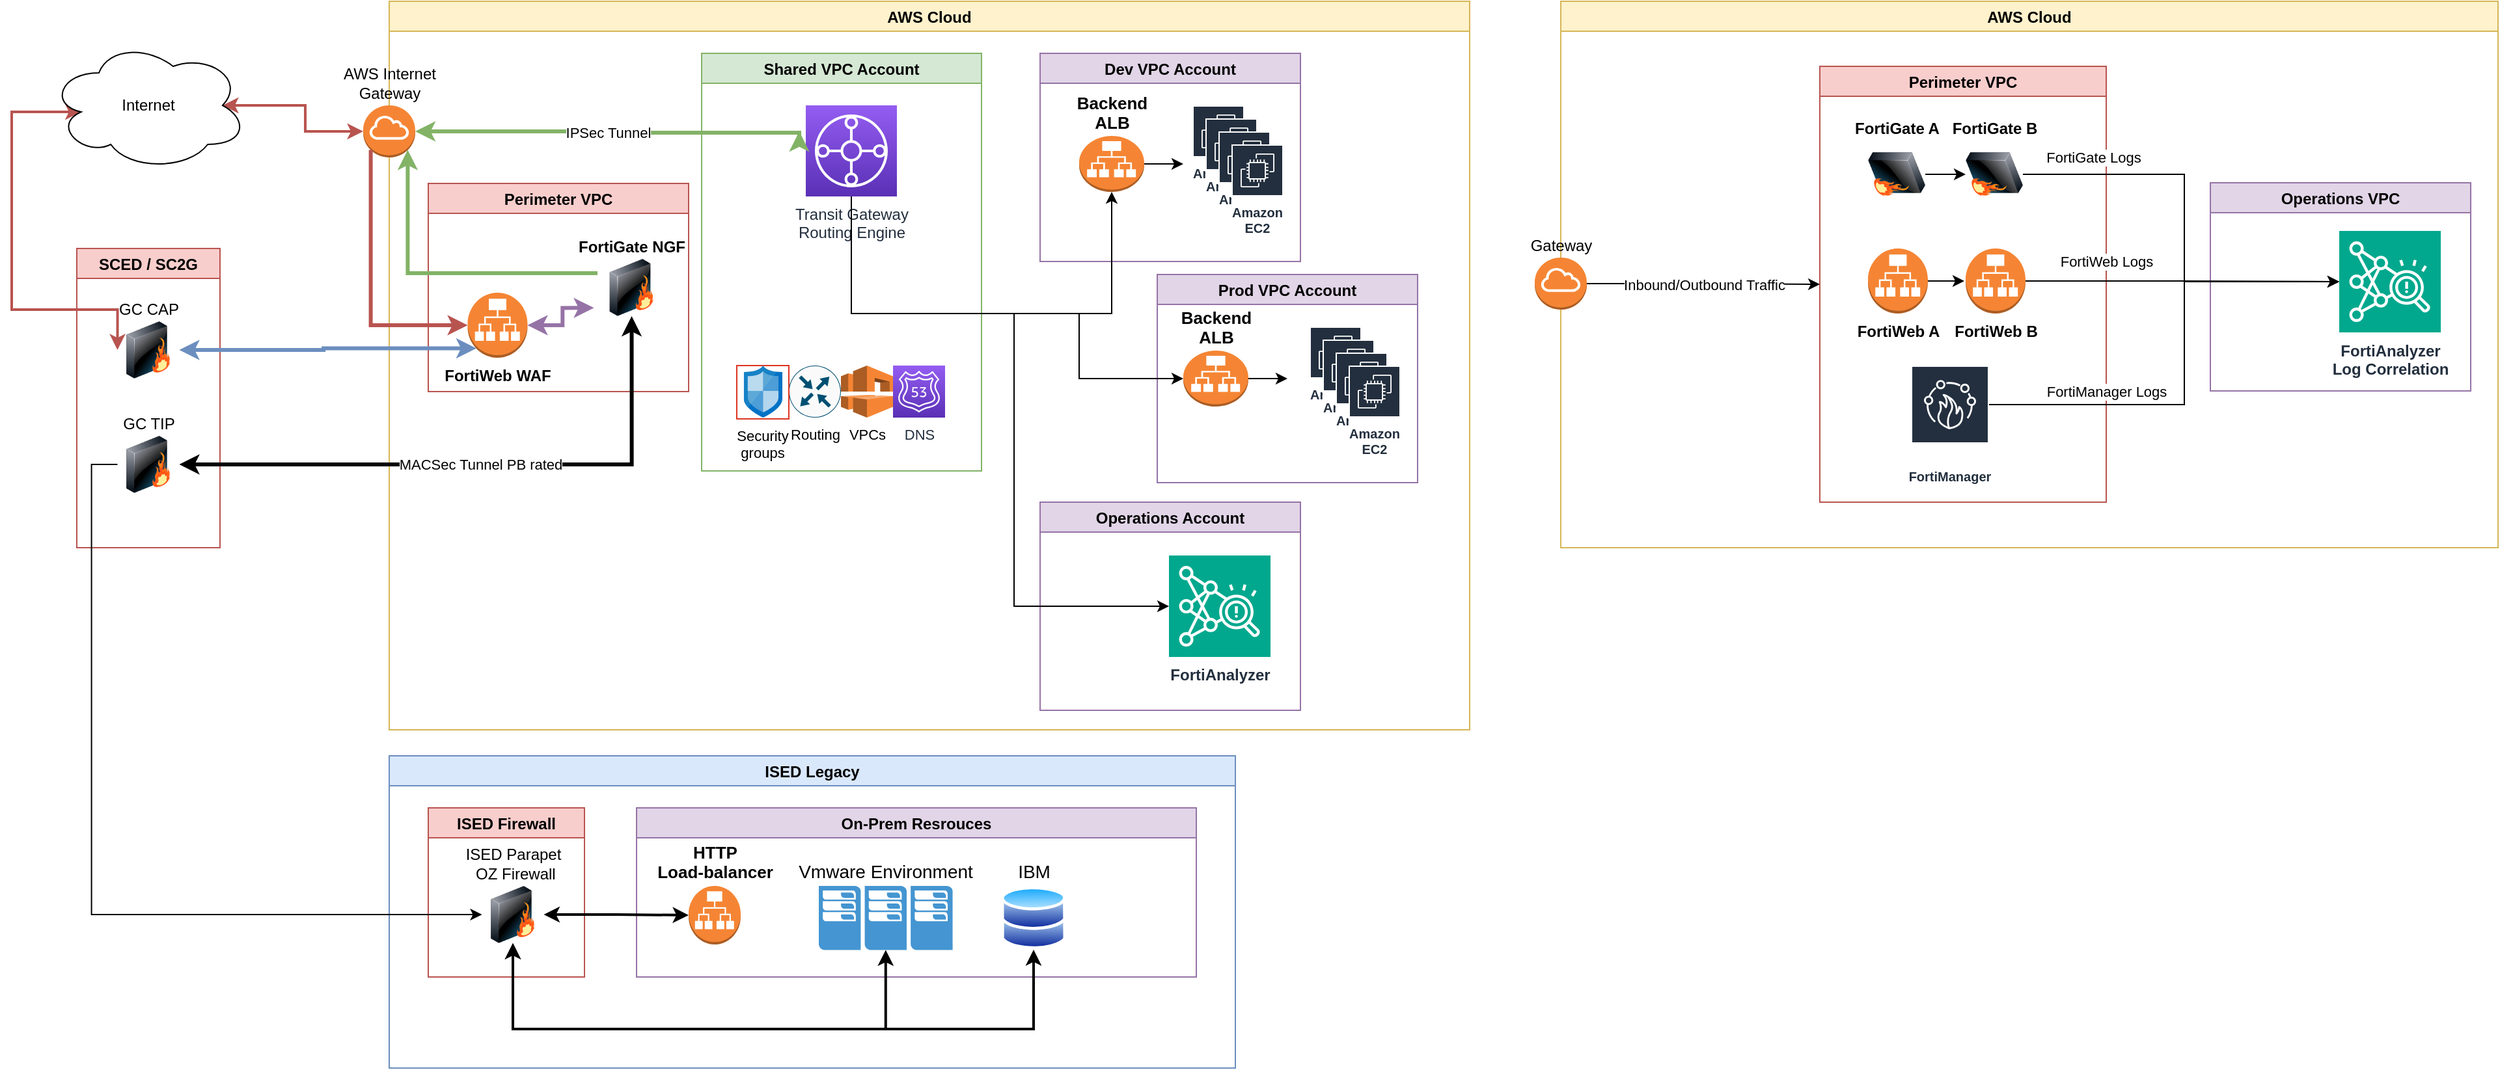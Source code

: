 <mxfile version="21.8.0" type="github">
  <diagram id="q6EtwT-zD9d8GnBGvhUz" name="Page-1">
    <mxGraphModel dx="1149" dy="523" grid="1" gridSize="10" guides="1" tooltips="1" connect="1" arrows="1" fold="1" page="1" pageScale="1" pageWidth="1100" pageHeight="850" math="0" shadow="0">
      <root>
        <mxCell id="0" />
        <mxCell id="1" parent="0" />
        <mxCell id="u41iJmBul1NQoNp-y63D-29" style="edgeStyle=orthogonalEdgeStyle;rounded=0;orthogonalLoop=1;jettySize=auto;html=1;entryX=0;entryY=0.5;entryDx=0;entryDy=0;entryPerimeter=0;startArrow=classic;startFill=1;strokeWidth=2;exitX=0.875;exitY=0.5;exitDx=0;exitDy=0;exitPerimeter=0;fillColor=#f8cecc;strokeColor=#b85450;" parent="1" source="LpFCpJJtLy2Ta8kGQRxm-1" target="u41iJmBul1NQoNp-y63D-24" edge="1">
          <mxGeometry relative="1" as="geometry" />
        </mxCell>
        <mxCell id="u41iJmBul1NQoNp-y63D-31" style="edgeStyle=orthogonalEdgeStyle;rounded=0;orthogonalLoop=1;jettySize=auto;html=1;entryX=0;entryY=0.5;entryDx=0;entryDy=0;startArrow=classic;startFill=1;strokeWidth=2;exitX=0.16;exitY=0.55;exitDx=0;exitDy=0;exitPerimeter=0;fillColor=#f8cecc;strokeColor=#b85450;" parent="1" source="LpFCpJJtLy2Ta8kGQRxm-1" target="LpFCpJJtLy2Ta8kGQRxm-5" edge="1">
          <mxGeometry relative="1" as="geometry">
            <Array as="points">
              <mxPoint x="110" y="125" />
              <mxPoint x="110" y="277" />
            </Array>
          </mxGeometry>
        </mxCell>
        <mxCell id="LpFCpJJtLy2Ta8kGQRxm-1" value="Internet" style="ellipse;shape=cloud;whiteSpace=wrap;html=1;" parent="1" vertex="1">
          <mxGeometry x="139" y="70" width="152" height="100" as="geometry" />
        </mxCell>
        <mxCell id="LpFCpJJtLy2Ta8kGQRxm-4" value="SCED / SC2G" style="swimlane;fillColor=#f8cecc;strokeColor=#b85450;" parent="1" vertex="1">
          <mxGeometry x="160" y="230" width="110" height="230" as="geometry" />
        </mxCell>
        <mxCell id="LpFCpJJtLy2Ta8kGQRxm-5" value="GC CAP" style="image;html=1;image=img/lib/clip_art/networking/Firewall_128x128.png;labelPosition=center;verticalLabelPosition=top;align=center;verticalAlign=bottom;" parent="LpFCpJJtLy2Ta8kGQRxm-4" vertex="1">
          <mxGeometry x="31.25" y="56" width="47.5" height="44" as="geometry" />
        </mxCell>
        <mxCell id="9IwPV1PEUAf9_cNait5j-16" value="GC TIP" style="image;html=1;image=img/lib/clip_art/networking/Firewall_128x128.png;labelPosition=center;verticalLabelPosition=top;align=center;verticalAlign=bottom;" parent="LpFCpJJtLy2Ta8kGQRxm-4" vertex="1">
          <mxGeometry x="31.25" y="144" width="47.5" height="44" as="geometry" />
        </mxCell>
        <mxCell id="LpFCpJJtLy2Ta8kGQRxm-7" value="AWS Cloud" style="swimlane;fillColor=#fff2cc;strokeColor=#d6b656;" parent="1" vertex="1">
          <mxGeometry x="400" y="40" width="830" height="560" as="geometry" />
        </mxCell>
        <mxCell id="LpFCpJJtLy2Ta8kGQRxm-27" value="Perimeter VPC" style="swimlane;startSize=23;fillColor=#f8cecc;strokeColor=#b85450;" parent="LpFCpJJtLy2Ta8kGQRxm-7" vertex="1">
          <mxGeometry x="30" y="140" width="200" height="160" as="geometry" />
        </mxCell>
        <mxCell id="LpFCpJJtLy2Ta8kGQRxm-9" value="&lt;b&gt;FortiGate NGF&lt;/b&gt;" style="image;html=1;image=img/lib/clip_art/networking/Firewall_128x128.png;labelPosition=center;verticalLabelPosition=top;align=center;verticalAlign=bottom;" parent="LpFCpJJtLy2Ta8kGQRxm-27" vertex="1">
          <mxGeometry x="130" y="58" width="52.5" height="44" as="geometry" />
        </mxCell>
        <mxCell id="u41iJmBul1NQoNp-y63D-54" style="edgeStyle=orthogonalEdgeStyle;rounded=0;orthogonalLoop=1;jettySize=auto;html=1;entryX=-0.052;entryY=0.856;entryDx=0;entryDy=0;entryPerimeter=0;startArrow=classic;startFill=1;endArrow=classic;endFill=1;strokeWidth=3;fillColor=#e1d5e7;strokeColor=#9673a6;" parent="LpFCpJJtLy2Ta8kGQRxm-27" source="IvLlfbLEJNB_qxHZJLbw-17" target="LpFCpJJtLy2Ta8kGQRxm-9" edge="1">
          <mxGeometry relative="1" as="geometry" />
        </mxCell>
        <mxCell id="IvLlfbLEJNB_qxHZJLbw-17" value="&lt;b&gt;&lt;font style=&quot;font-size: 12px&quot;&gt;FortiWeb WAF&lt;/font&gt;&lt;/b&gt;" style="outlineConnect=0;dashed=0;verticalLabelPosition=bottom;verticalAlign=top;align=center;html=1;shape=mxgraph.aws3.application_load_balancer;fillColor=#F58534;gradientColor=none;labelPosition=center;" parent="LpFCpJJtLy2Ta8kGQRxm-27" vertex="1">
          <mxGeometry x="30.25" y="84" width="46" height="50" as="geometry" />
        </mxCell>
        <mxCell id="LpFCpJJtLy2Ta8kGQRxm-28" value="Shared VPC Account" style="swimlane;fillColor=#d5e8d4;strokeColor=#82b366;startSize=23;" parent="LpFCpJJtLy2Ta8kGQRxm-7" vertex="1">
          <mxGeometry x="240" y="40" width="215" height="321" as="geometry" />
        </mxCell>
        <mxCell id="u41iJmBul1NQoNp-y63D-21" value="Transit Gateway&lt;br&gt;Routing Engine" style="points=[[0,0,0],[0.25,0,0],[0.5,0,0],[0.75,0,0],[1,0,0],[0,1,0],[0.25,1,0],[0.5,1,0],[0.75,1,0],[1,1,0],[0,0.25,0],[0,0.5,0],[0,0.75,0],[1,0.25,0],[1,0.5,0],[1,0.75,0]];outlineConnect=0;fontColor=#232F3E;gradientColor=#945DF2;gradientDirection=north;fillColor=#5A30B5;strokeColor=#ffffff;dashed=0;verticalLabelPosition=bottom;verticalAlign=top;align=center;html=1;fontSize=12;fontStyle=0;aspect=fixed;shape=mxgraph.aws4.resourceIcon;resIcon=mxgraph.aws4.transit_gateway;" parent="LpFCpJJtLy2Ta8kGQRxm-28" vertex="1">
          <mxGeometry x="80" y="40" width="70" height="70" as="geometry" />
        </mxCell>
        <mxCell id="u41iJmBul1NQoNp-y63D-57" value="DNS" style="points=[[0,0,0],[0.25,0,0],[0.5,0,0],[0.75,0,0],[1,0,0],[0,1,0],[0.25,1,0],[0.5,1,0],[0.75,1,0],[1,1,0],[0,0.25,0],[0,0.5,0],[0,0.75,0],[1,0.25,0],[1,0.5,0],[1,0.75,0]];outlineConnect=0;fontColor=#232F3E;gradientColor=#945DF2;gradientDirection=north;fillColor=#5A30B5;strokeColor=#ffffff;dashed=0;verticalLabelPosition=bottom;verticalAlign=top;align=center;html=1;fontSize=11;fontStyle=0;aspect=fixed;shape=mxgraph.aws4.resourceIcon;resIcon=mxgraph.aws4.route_53;" parent="LpFCpJJtLy2Ta8kGQRxm-28" vertex="1">
          <mxGeometry x="147" y="240" width="40" height="40" as="geometry" />
        </mxCell>
        <mxCell id="u41iJmBul1NQoNp-y63D-58" value="VPCs" style="outlineConnect=0;dashed=0;verticalLabelPosition=bottom;verticalAlign=top;align=center;html=1;shape=mxgraph.aws3.vpc;fillColor=#F58534;gradientColor=none;fontSize=11;" parent="LpFCpJJtLy2Ta8kGQRxm-28" vertex="1">
          <mxGeometry x="107" y="240" width="40" height="40" as="geometry" />
        </mxCell>
        <mxCell id="u41iJmBul1NQoNp-y63D-59" value="Routing" style="points=[[0.5,0,0],[1,0.5,0],[0.5,1,0],[0,0.5,0],[0.145,0.145,0],[0.856,0.145,0],[0.855,0.856,0],[0.145,0.855,0]];verticalLabelPosition=bottom;html=1;verticalAlign=top;aspect=fixed;align=center;pointerEvents=1;shape=mxgraph.cisco19.rect;prIcon=router;fillColor=#FAFAFA;strokeColor=#005073;fontSize=11;" parent="LpFCpJJtLy2Ta8kGQRxm-28" vertex="1">
          <mxGeometry x="67" y="240" width="40" height="40" as="geometry" />
        </mxCell>
        <mxCell id="u41iJmBul1NQoNp-y63D-61" value="Security&#xa;groups" style="fillColor=none;strokeColor=#DD3522;verticalAlign=top;fontStyle=0;labelPosition=center;verticalLabelPosition=bottom;align=center;fontSize=11;" parent="LpFCpJJtLy2Ta8kGQRxm-28" vertex="1">
          <mxGeometry x="27" y="240" width="40" height="41" as="geometry" />
        </mxCell>
        <mxCell id="u41iJmBul1NQoNp-y63D-64" value="" style="aspect=fixed;html=1;points=[];align=center;image;fontSize=12;image=img/lib/mscae/Network_Security_Groups_Classic.svg;fontColor=#000000;" parent="LpFCpJJtLy2Ta8kGQRxm-28" vertex="1">
          <mxGeometry x="32.4" y="240" width="29.6" height="40" as="geometry" />
        </mxCell>
        <mxCell id="IvLlfbLEJNB_qxHZJLbw-5" value="Dev VPC Account" style="swimlane;fillColor=#e1d5e7;strokeColor=#9673a6;" parent="LpFCpJJtLy2Ta8kGQRxm-7" vertex="1">
          <mxGeometry x="500" y="40" width="200" height="160" as="geometry" />
        </mxCell>
        <mxCell id="u41iJmBul1NQoNp-y63D-1" value="" style="group" parent="IvLlfbLEJNB_qxHZJLbw-5" vertex="1" connectable="0">
          <mxGeometry x="117" y="40" width="70" height="104" as="geometry" />
        </mxCell>
        <mxCell id="9IwPV1PEUAf9_cNait5j-4" value="Amazon EC2" style="outlineConnect=0;fontColor=#232F3E;gradientColor=none;strokeColor=#ffffff;fillColor=#232F3E;dashed=0;verticalLabelPosition=middle;verticalAlign=bottom;align=center;html=1;whiteSpace=wrap;fontSize=10;fontStyle=1;spacing=3;shape=mxgraph.aws4.productIcon;prIcon=mxgraph.aws4.ec2;" parent="u41iJmBul1NQoNp-y63D-1" vertex="1">
          <mxGeometry width="40" height="74" as="geometry" />
        </mxCell>
        <mxCell id="9IwPV1PEUAf9_cNait5j-5" value="Amazon EC2" style="outlineConnect=0;fontColor=#232F3E;gradientColor=none;strokeColor=#ffffff;fillColor=#232F3E;dashed=0;verticalLabelPosition=middle;verticalAlign=bottom;align=center;html=1;whiteSpace=wrap;fontSize=10;fontStyle=1;spacing=3;shape=mxgraph.aws4.productIcon;prIcon=mxgraph.aws4.ec2;" parent="u41iJmBul1NQoNp-y63D-1" vertex="1">
          <mxGeometry x="10" y="10" width="40" height="74" as="geometry" />
        </mxCell>
        <mxCell id="9IwPV1PEUAf9_cNait5j-6" value="Amazon EC2" style="outlineConnect=0;fontColor=#232F3E;gradientColor=none;strokeColor=#ffffff;fillColor=#232F3E;dashed=0;verticalLabelPosition=middle;verticalAlign=bottom;align=center;html=1;whiteSpace=wrap;fontSize=10;fontStyle=1;spacing=3;shape=mxgraph.aws4.productIcon;prIcon=mxgraph.aws4.ec2;" parent="u41iJmBul1NQoNp-y63D-1" vertex="1">
          <mxGeometry x="20" y="20" width="40" height="74" as="geometry" />
        </mxCell>
        <mxCell id="9IwPV1PEUAf9_cNait5j-7" value="Amazon EC2" style="outlineConnect=0;fontColor=#232F3E;gradientColor=none;strokeColor=#ffffff;fillColor=#232F3E;dashed=0;verticalLabelPosition=middle;verticalAlign=bottom;align=center;html=1;whiteSpace=wrap;fontSize=10;fontStyle=1;spacing=3;shape=mxgraph.aws4.productIcon;prIcon=mxgraph.aws4.ec2;" parent="u41iJmBul1NQoNp-y63D-1" vertex="1">
          <mxGeometry x="30" y="30" width="40" height="74" as="geometry" />
        </mxCell>
        <mxCell id="tBeQbdgGAIRm7S7WAKJs-5" style="edgeStyle=orthogonalEdgeStyle;rounded=0;orthogonalLoop=1;jettySize=auto;html=1;" edge="1" parent="IvLlfbLEJNB_qxHZJLbw-5" source="IvLlfbLEJNB_qxHZJLbw-18">
          <mxGeometry relative="1" as="geometry">
            <mxPoint x="110" y="85" as="targetPoint" />
          </mxGeometry>
        </mxCell>
        <mxCell id="IvLlfbLEJNB_qxHZJLbw-18" value="&lt;b&gt;&lt;font style=&quot;font-size: 13px&quot;&gt;Backend &lt;br&gt;ALB&lt;/font&gt;&lt;/b&gt;" style="outlineConnect=0;dashed=0;verticalLabelPosition=top;verticalAlign=bottom;align=center;html=1;shape=mxgraph.aws3.application_load_balancer;fillColor=#F58534;gradientColor=none;labelPosition=center;" parent="IvLlfbLEJNB_qxHZJLbw-5" vertex="1">
          <mxGeometry x="30" y="63.5" width="50" height="43" as="geometry" />
        </mxCell>
        <mxCell id="u41iJmBul1NQoNp-y63D-4" value="Prod VPC Account" style="swimlane;fillColor=#e1d5e7;strokeColor=#9673a6;" parent="LpFCpJJtLy2Ta8kGQRxm-7" vertex="1">
          <mxGeometry x="590" y="210" width="200" height="160" as="geometry" />
        </mxCell>
        <mxCell id="u41iJmBul1NQoNp-y63D-5" value="" style="group" parent="u41iJmBul1NQoNp-y63D-4" vertex="1" connectable="0">
          <mxGeometry x="117" y="40" width="70" height="104" as="geometry" />
        </mxCell>
        <mxCell id="u41iJmBul1NQoNp-y63D-6" value="Amazon EC2" style="outlineConnect=0;fontColor=#232F3E;gradientColor=none;strokeColor=#ffffff;fillColor=#232F3E;dashed=0;verticalLabelPosition=middle;verticalAlign=bottom;align=center;html=1;whiteSpace=wrap;fontSize=10;fontStyle=1;spacing=3;shape=mxgraph.aws4.productIcon;prIcon=mxgraph.aws4.ec2;" parent="u41iJmBul1NQoNp-y63D-5" vertex="1">
          <mxGeometry width="40" height="74" as="geometry" />
        </mxCell>
        <mxCell id="u41iJmBul1NQoNp-y63D-7" value="Amazon EC2" style="outlineConnect=0;fontColor=#232F3E;gradientColor=none;strokeColor=#ffffff;fillColor=#232F3E;dashed=0;verticalLabelPosition=middle;verticalAlign=bottom;align=center;html=1;whiteSpace=wrap;fontSize=10;fontStyle=1;spacing=3;shape=mxgraph.aws4.productIcon;prIcon=mxgraph.aws4.ec2;" parent="u41iJmBul1NQoNp-y63D-5" vertex="1">
          <mxGeometry x="10" y="10" width="40" height="74" as="geometry" />
        </mxCell>
        <mxCell id="u41iJmBul1NQoNp-y63D-8" value="Amazon EC2" style="outlineConnect=0;fontColor=#232F3E;gradientColor=none;strokeColor=#ffffff;fillColor=#232F3E;dashed=0;verticalLabelPosition=middle;verticalAlign=bottom;align=center;html=1;whiteSpace=wrap;fontSize=10;fontStyle=1;spacing=3;shape=mxgraph.aws4.productIcon;prIcon=mxgraph.aws4.ec2;" parent="u41iJmBul1NQoNp-y63D-5" vertex="1">
          <mxGeometry x="20" y="20" width="40" height="74" as="geometry" />
        </mxCell>
        <mxCell id="u41iJmBul1NQoNp-y63D-9" value="Amazon EC2" style="outlineConnect=0;fontColor=#232F3E;gradientColor=none;strokeColor=#ffffff;fillColor=#232F3E;dashed=0;verticalLabelPosition=middle;verticalAlign=bottom;align=center;html=1;whiteSpace=wrap;fontSize=10;fontStyle=1;spacing=3;shape=mxgraph.aws4.productIcon;prIcon=mxgraph.aws4.ec2;" parent="u41iJmBul1NQoNp-y63D-5" vertex="1">
          <mxGeometry x="30" y="30" width="40" height="74" as="geometry" />
        </mxCell>
        <mxCell id="tBeQbdgGAIRm7S7WAKJs-6" style="edgeStyle=orthogonalEdgeStyle;rounded=0;orthogonalLoop=1;jettySize=auto;html=1;" edge="1" parent="u41iJmBul1NQoNp-y63D-4" source="u41iJmBul1NQoNp-y63D-10">
          <mxGeometry relative="1" as="geometry">
            <mxPoint x="100" y="80" as="targetPoint" />
          </mxGeometry>
        </mxCell>
        <mxCell id="u41iJmBul1NQoNp-y63D-10" value="&lt;b&gt;&lt;font style=&quot;font-size: 13px&quot;&gt;Backend &lt;br&gt;ALB&lt;/font&gt;&lt;/b&gt;" style="outlineConnect=0;dashed=0;verticalLabelPosition=top;verticalAlign=bottom;align=center;html=1;shape=mxgraph.aws3.application_load_balancer;fillColor=#F58534;gradientColor=none;labelPosition=center;" parent="u41iJmBul1NQoNp-y63D-4" vertex="1">
          <mxGeometry x="20" y="58.5" width="50" height="43" as="geometry" />
        </mxCell>
        <mxCell id="H63oxOc87W7VJQa8DCFo-1" value="Operations Account" style="swimlane;fillColor=#e1d5e7;strokeColor=#9673a6;" parent="LpFCpJJtLy2Ta8kGQRxm-7" vertex="1">
          <mxGeometry x="500" y="385" width="200" height="160" as="geometry" />
        </mxCell>
        <mxCell id="H63oxOc87W7VJQa8DCFo-8" value="&lt;b&gt;FortiAnalyzer&lt;/b&gt;" style="sketch=0;points=[[0,0,0],[0.25,0,0],[0.5,0,0],[0.75,0,0],[1,0,0],[0,1,0],[0.25,1,0],[0.5,1,0],[0.75,1,0],[1,1,0],[0,0.25,0],[0,0.5,0],[0,0.75,0],[1,0.25,0],[1,0.5,0],[1,0.75,0]];outlineConnect=0;fontColor=#232F3E;fillColor=#01A88D;strokeColor=#ffffff;dashed=0;verticalLabelPosition=bottom;verticalAlign=top;align=center;html=1;fontSize=12;fontStyle=0;aspect=fixed;shape=mxgraph.aws4.resourceIcon;resIcon=mxgraph.aws4.fraud_detector;" parent="H63oxOc87W7VJQa8DCFo-1" vertex="1">
          <mxGeometry x="99" y="41" width="78" height="78" as="geometry" />
        </mxCell>
        <mxCell id="u41iJmBul1NQoNp-y63D-24" value="AWS Internet&lt;br&gt;Gateway" style="outlineConnect=0;dashed=0;verticalLabelPosition=top;verticalAlign=bottom;align=center;html=1;shape=mxgraph.aws3.internet_gateway;fillColor=#F58534;gradientColor=none;labelPosition=center;" parent="LpFCpJJtLy2Ta8kGQRxm-7" vertex="1">
          <mxGeometry x="-20" y="80" width="40" height="40" as="geometry" />
        </mxCell>
        <mxCell id="u41iJmBul1NQoNp-y63D-35" style="edgeStyle=orthogonalEdgeStyle;rounded=0;orthogonalLoop=1;jettySize=auto;html=1;entryX=0.145;entryY=0.855;entryDx=0;entryDy=0;entryPerimeter=0;startArrow=classic;startFill=1;strokeWidth=3;fillColor=#f8cecc;strokeColor=#b85450;endArrow=none;endFill=0;exitX=0;exitY=0.5;exitDx=0;exitDy=0;exitPerimeter=0;" parent="LpFCpJJtLy2Ta8kGQRxm-7" source="IvLlfbLEJNB_qxHZJLbw-17" target="u41iJmBul1NQoNp-y63D-24" edge="1">
          <mxGeometry relative="1" as="geometry">
            <mxPoint x="-60" y="190" as="sourcePoint" />
          </mxGeometry>
        </mxCell>
        <mxCell id="u41iJmBul1NQoNp-y63D-52" style="edgeStyle=orthogonalEdgeStyle;rounded=0;orthogonalLoop=1;jettySize=auto;html=1;exitX=0;exitY=0.25;exitDx=0;exitDy=0;entryX=0.855;entryY=0.855;entryDx=0;entryDy=0;entryPerimeter=0;startArrow=none;startFill=0;endArrow=classic;endFill=1;strokeWidth=3;fillColor=#d5e8d4;strokeColor=#82b366;" parent="LpFCpJJtLy2Ta8kGQRxm-7" source="LpFCpJJtLy2Ta8kGQRxm-9" target="u41iJmBul1NQoNp-y63D-24" edge="1">
          <mxGeometry relative="1" as="geometry" />
        </mxCell>
        <mxCell id="tBeQbdgGAIRm7S7WAKJs-2" style="edgeStyle=orthogonalEdgeStyle;rounded=0;orthogonalLoop=1;jettySize=auto;html=1;entryX=0;entryY=0.5;entryDx=0;entryDy=0;entryPerimeter=0;" edge="1" parent="LpFCpJJtLy2Ta8kGQRxm-7" source="u41iJmBul1NQoNp-y63D-21" target="u41iJmBul1NQoNp-y63D-10">
          <mxGeometry relative="1" as="geometry">
            <Array as="points">
              <mxPoint x="355" y="240" />
              <mxPoint x="530" y="240" />
              <mxPoint x="530" y="290" />
            </Array>
          </mxGeometry>
        </mxCell>
        <mxCell id="tBeQbdgGAIRm7S7WAKJs-3" style="edgeStyle=orthogonalEdgeStyle;rounded=0;orthogonalLoop=1;jettySize=auto;html=1;entryX=0.5;entryY=1;entryDx=0;entryDy=0;entryPerimeter=0;" edge="1" parent="LpFCpJJtLy2Ta8kGQRxm-7" source="u41iJmBul1NQoNp-y63D-21" target="IvLlfbLEJNB_qxHZJLbw-18">
          <mxGeometry relative="1" as="geometry">
            <Array as="points">
              <mxPoint x="355" y="240" />
              <mxPoint x="555" y="240" />
            </Array>
          </mxGeometry>
        </mxCell>
        <mxCell id="tBeQbdgGAIRm7S7WAKJs-4" style="edgeStyle=orthogonalEdgeStyle;rounded=0;orthogonalLoop=1;jettySize=auto;html=1;entryX=0;entryY=0.5;entryDx=0;entryDy=0;entryPerimeter=0;" edge="1" parent="LpFCpJJtLy2Ta8kGQRxm-7" source="u41iJmBul1NQoNp-y63D-21" target="H63oxOc87W7VJQa8DCFo-8">
          <mxGeometry relative="1" as="geometry">
            <Array as="points">
              <mxPoint x="355" y="240" />
              <mxPoint x="480" y="240" />
              <mxPoint x="480" y="465" />
            </Array>
          </mxGeometry>
        </mxCell>
        <mxCell id="LpFCpJJtLy2Ta8kGQRxm-8" value="ISED Legacy" style="swimlane;fillColor=#dae8fc;strokeColor=#6c8ebf;" parent="1" vertex="1">
          <mxGeometry x="400" y="620" width="650" height="240" as="geometry" />
        </mxCell>
        <mxCell id="9IwPV1PEUAf9_cNait5j-22" value="ISED Firewall" style="swimlane;fillColor=#f8cecc;strokeColor=#b85450;" parent="LpFCpJJtLy2Ta8kGQRxm-8" vertex="1">
          <mxGeometry x="30" y="40" width="120" height="130" as="geometry" />
        </mxCell>
        <mxCell id="9IwPV1PEUAf9_cNait5j-18" value="ISED Parapet&lt;br&gt;&amp;nbsp;OZ Firewall" style="image;html=1;image=img/lib/clip_art/networking/Firewall_128x128.png;labelPosition=center;verticalLabelPosition=top;align=center;verticalAlign=bottom;" parent="9IwPV1PEUAf9_cNait5j-22" vertex="1">
          <mxGeometry x="41.25" y="60" width="47.5" height="44" as="geometry" />
        </mxCell>
        <mxCell id="9IwPV1PEUAf9_cNait5j-23" value="On-Prem Resrouces" style="swimlane;fillColor=#e1d5e7;strokeColor=#9673a6;" parent="LpFCpJJtLy2Ta8kGQRxm-8" vertex="1">
          <mxGeometry x="190" y="40" width="430" height="130" as="geometry" />
        </mxCell>
        <mxCell id="9IwPV1PEUAf9_cNait5j-24" value="&lt;span style=&quot;font-size: 13px&quot;&gt;&lt;b&gt;HTTP &lt;br&gt;Load-balancer&lt;/b&gt;&lt;/span&gt;" style="outlineConnect=0;dashed=0;verticalLabelPosition=top;verticalAlign=bottom;align=center;html=1;shape=mxgraph.aws3.application_load_balancer;fillColor=#F58534;gradientColor=none;labelPosition=center;" parent="9IwPV1PEUAf9_cNait5j-23" vertex="1">
          <mxGeometry x="40" y="60" width="40" height="45" as="geometry" />
        </mxCell>
        <mxCell id="9IwPV1PEUAf9_cNait5j-27" value="Vmware Environment" style="pointerEvents=1;shadow=0;dashed=0;html=1;strokeColor=none;fillColor=#4495D1;labelPosition=center;verticalLabelPosition=top;verticalAlign=bottom;align=center;outlineConnect=0;shape=mxgraph.veeam.cluster;fontSize=14;" parent="9IwPV1PEUAf9_cNait5j-23" vertex="1">
          <mxGeometry x="140" y="60" width="102.8" height="49.2" as="geometry" />
        </mxCell>
        <mxCell id="9IwPV1PEUAf9_cNait5j-29" value="IBM" style="aspect=fixed;perimeter=ellipsePerimeter;html=1;align=center;shadow=0;dashed=0;spacingTop=3;image;image=img/lib/active_directory/databases.svg;fontSize=14;labelPosition=center;verticalLabelPosition=top;verticalAlign=bottom;" parent="9IwPV1PEUAf9_cNait5j-23" vertex="1">
          <mxGeometry x="280" y="60" width="50" height="49" as="geometry" />
        </mxCell>
        <mxCell id="u41iJmBul1NQoNp-y63D-15" style="edgeStyle=orthogonalEdgeStyle;rounded=0;orthogonalLoop=1;jettySize=auto;html=1;exitX=1;exitY=0.5;exitDx=0;exitDy=0;entryX=0;entryY=0.5;entryDx=0;entryDy=0;entryPerimeter=0;startArrow=classic;startFill=1;strokeWidth=2;" parent="LpFCpJJtLy2Ta8kGQRxm-8" source="9IwPV1PEUAf9_cNait5j-18" target="9IwPV1PEUAf9_cNait5j-24" edge="1">
          <mxGeometry relative="1" as="geometry" />
        </mxCell>
        <mxCell id="u41iJmBul1NQoNp-y63D-17" style="edgeStyle=orthogonalEdgeStyle;rounded=0;orthogonalLoop=1;jettySize=auto;html=1;entryX=0.5;entryY=1;entryDx=0;entryDy=0;startArrow=classic;startFill=1;strokeWidth=2;" parent="LpFCpJJtLy2Ta8kGQRxm-8" source="9IwPV1PEUAf9_cNait5j-27" target="9IwPV1PEUAf9_cNait5j-18" edge="1">
          <mxGeometry relative="1" as="geometry">
            <Array as="points">
              <mxPoint x="381" y="210" />
              <mxPoint x="95" y="210" />
            </Array>
          </mxGeometry>
        </mxCell>
        <mxCell id="u41iJmBul1NQoNp-y63D-18" style="edgeStyle=orthogonalEdgeStyle;rounded=0;orthogonalLoop=1;jettySize=auto;html=1;exitX=0.5;exitY=1;exitDx=0;exitDy=0;entryX=0.5;entryY=1;entryDx=0;entryDy=0;startArrow=classic;startFill=1;strokeWidth=2;" parent="LpFCpJJtLy2Ta8kGQRxm-8" source="9IwPV1PEUAf9_cNait5j-29" target="9IwPV1PEUAf9_cNait5j-18" edge="1">
          <mxGeometry relative="1" as="geometry">
            <Array as="points">
              <mxPoint x="495" y="210" />
              <mxPoint x="95" y="210" />
            </Array>
          </mxGeometry>
        </mxCell>
        <mxCell id="u41iJmBul1NQoNp-y63D-34" value="IPSec Tunnel" style="edgeStyle=orthogonalEdgeStyle;rounded=0;orthogonalLoop=1;jettySize=auto;html=1;exitX=1;exitY=0.5;exitDx=0;exitDy=0;exitPerimeter=0;startArrow=classic;startFill=1;strokeWidth=3;fillColor=#d5e8d4;strokeColor=#82b366;" parent="1" source="u41iJmBul1NQoNp-y63D-24" edge="1">
          <mxGeometry relative="1" as="geometry">
            <mxPoint x="715" y="140" as="targetPoint" />
            <Array as="points">
              <mxPoint x="568" y="140" />
              <mxPoint x="568" y="141" />
            </Array>
          </mxGeometry>
        </mxCell>
        <mxCell id="u41iJmBul1NQoNp-y63D-46" style="edgeStyle=orthogonalEdgeStyle;rounded=0;orthogonalLoop=1;jettySize=auto;html=1;entryX=0.145;entryY=0.855;entryDx=0;entryDy=0;entryPerimeter=0;startArrow=classic;startFill=1;endArrow=classic;endFill=1;strokeWidth=3;fillColor=#dae8fc;strokeColor=#6c8ebf;" parent="1" source="LpFCpJJtLy2Ta8kGQRxm-5" target="IvLlfbLEJNB_qxHZJLbw-17" edge="1">
          <mxGeometry relative="1" as="geometry" />
        </mxCell>
        <mxCell id="u41iJmBul1NQoNp-y63D-47" value="MACSec Tunnel PB rated" style="edgeStyle=orthogonalEdgeStyle;rounded=0;orthogonalLoop=1;jettySize=auto;html=1;entryX=0.5;entryY=1;entryDx=0;entryDy=0;startArrow=classic;startFill=1;endArrow=classic;endFill=1;strokeWidth=3;" parent="1" source="9IwPV1PEUAf9_cNait5j-16" target="LpFCpJJtLy2Ta8kGQRxm-9" edge="1">
          <mxGeometry relative="1" as="geometry" />
        </mxCell>
        <mxCell id="tBeQbdgGAIRm7S7WAKJs-1" style="edgeStyle=orthogonalEdgeStyle;rounded=0;orthogonalLoop=1;jettySize=auto;html=1;exitX=0;exitY=0.5;exitDx=0;exitDy=0;entryX=0;entryY=0.5;entryDx=0;entryDy=0;" edge="1" parent="1" source="9IwPV1PEUAf9_cNait5j-16" target="9IwPV1PEUAf9_cNait5j-18">
          <mxGeometry relative="1" as="geometry" />
        </mxCell>
        <mxCell id="tBeQbdgGAIRm7S7WAKJs-7" value="AWS Cloud" style="swimlane;fillColor=#fff2cc;strokeColor=#d6b656;" vertex="1" parent="1">
          <mxGeometry x="1300" y="40" width="720" height="420" as="geometry" />
        </mxCell>
        <mxCell id="tBeQbdgGAIRm7S7WAKJs-8" value="Perimeter VPC" style="swimlane;startSize=23;fillColor=#f8cecc;strokeColor=#b85450;" vertex="1" parent="tBeQbdgGAIRm7S7WAKJs-7">
          <mxGeometry x="199" y="50" width="220" height="335" as="geometry" />
        </mxCell>
        <mxCell id="tBeQbdgGAIRm7S7WAKJs-9" value="&lt;b&gt;FortiGate B&lt;br&gt;&lt;/b&gt;" style="image;html=1;image=img/lib/clip_art/networking/Firewall_128x128.png;labelPosition=center;verticalLabelPosition=top;align=center;verticalAlign=bottom;direction=south;" vertex="1" parent="tBeQbdgGAIRm7S7WAKJs-8">
          <mxGeometry x="112" y="56.75" width="44" height="52.5" as="geometry" />
        </mxCell>
        <mxCell id="tBeQbdgGAIRm7S7WAKJs-11" value="&lt;b&gt;&lt;font style=&quot;font-size: 12px&quot;&gt;FortiWeb B&lt;br&gt;&lt;/font&gt;&lt;/b&gt;" style="outlineConnect=0;dashed=0;verticalLabelPosition=bottom;verticalAlign=top;align=center;html=1;shape=mxgraph.aws3.application_load_balancer;fillColor=#F58534;gradientColor=none;labelPosition=center;" vertex="1" parent="tBeQbdgGAIRm7S7WAKJs-8">
          <mxGeometry x="112" y="140" width="46" height="50" as="geometry" />
        </mxCell>
        <mxCell id="tBeQbdgGAIRm7S7WAKJs-63" style="edgeStyle=orthogonalEdgeStyle;rounded=0;orthogonalLoop=1;jettySize=auto;html=1;entryX=0.5;entryY=1;entryDx=0;entryDy=0;" edge="1" parent="tBeQbdgGAIRm7S7WAKJs-8" source="tBeQbdgGAIRm7S7WAKJs-54" target="tBeQbdgGAIRm7S7WAKJs-9">
          <mxGeometry relative="1" as="geometry" />
        </mxCell>
        <mxCell id="tBeQbdgGAIRm7S7WAKJs-54" value="&lt;b&gt;FortiGate A&lt;br&gt;&lt;/b&gt;" style="image;html=1;image=img/lib/clip_art/networking/Firewall_128x128.png;labelPosition=center;verticalLabelPosition=top;align=center;verticalAlign=bottom;direction=south;" vertex="1" parent="tBeQbdgGAIRm7S7WAKJs-8">
          <mxGeometry x="37" y="56.75" width="44" height="52.5" as="geometry" />
        </mxCell>
        <mxCell id="tBeQbdgGAIRm7S7WAKJs-64" style="edgeStyle=orthogonalEdgeStyle;rounded=0;orthogonalLoop=1;jettySize=auto;html=1;" edge="1" parent="tBeQbdgGAIRm7S7WAKJs-8" source="tBeQbdgGAIRm7S7WAKJs-55">
          <mxGeometry relative="1" as="geometry">
            <mxPoint x="111" y="165" as="targetPoint" />
          </mxGeometry>
        </mxCell>
        <mxCell id="tBeQbdgGAIRm7S7WAKJs-55" value="&lt;b&gt;&lt;font style=&quot;font-size: 12px&quot;&gt;FortiWeb A&lt;br&gt;&lt;/font&gt;&lt;/b&gt;" style="outlineConnect=0;dashed=0;verticalLabelPosition=bottom;verticalAlign=top;align=center;html=1;shape=mxgraph.aws3.application_load_balancer;fillColor=#F58534;gradientColor=none;labelPosition=center;" vertex="1" parent="tBeQbdgGAIRm7S7WAKJs-8">
          <mxGeometry x="37" y="140" width="46" height="50" as="geometry" />
        </mxCell>
        <mxCell id="tBeQbdgGAIRm7S7WAKJs-56" value="FortiManager" style="sketch=0;outlineConnect=0;fontColor=#232F3E;gradientColor=none;strokeColor=#ffffff;fillColor=#232F3E;dashed=0;verticalLabelPosition=middle;verticalAlign=bottom;align=center;html=1;whiteSpace=wrap;fontSize=10;fontStyle=1;spacing=3;shape=mxgraph.aws4.productIcon;prIcon=mxgraph.aws4.firewall_manager;" vertex="1" parent="tBeQbdgGAIRm7S7WAKJs-8">
          <mxGeometry x="70" y="230" width="60" height="95" as="geometry" />
        </mxCell>
        <mxCell id="tBeQbdgGAIRm7S7WAKJs-35" value="Operations VPC" style="swimlane;fillColor=#e1d5e7;strokeColor=#9673a6;" vertex="1" parent="tBeQbdgGAIRm7S7WAKJs-7">
          <mxGeometry x="499" y="139.5" width="200" height="160" as="geometry" />
        </mxCell>
        <mxCell id="tBeQbdgGAIRm7S7WAKJs-36" value="&lt;b&gt;FortiAnalyzer&lt;br&gt;Log Correlation&lt;br&gt;&lt;/b&gt;" style="sketch=0;points=[[0,0,0],[0.25,0,0],[0.5,0,0],[0.75,0,0],[1,0,0],[0,1,0],[0.25,1,0],[0.5,1,0],[0.75,1,0],[1,1,0],[0,0.25,0],[0,0.5,0],[0,0.75,0],[1,0.25,0],[1,0.5,0],[1,0.75,0]];outlineConnect=0;fontColor=#232F3E;fillColor=#01A88D;strokeColor=#ffffff;dashed=0;verticalLabelPosition=bottom;verticalAlign=top;align=center;html=1;fontSize=12;fontStyle=0;aspect=fixed;shape=mxgraph.aws4.resourceIcon;resIcon=mxgraph.aws4.fraud_detector;" vertex="1" parent="tBeQbdgGAIRm7S7WAKJs-35">
          <mxGeometry x="99" y="37" width="78" height="78" as="geometry" />
        </mxCell>
        <mxCell id="tBeQbdgGAIRm7S7WAKJs-58" value="FortiGate Logs" style="edgeStyle=orthogonalEdgeStyle;rounded=0;orthogonalLoop=1;jettySize=auto;html=1;entryX=0;entryY=0.5;entryDx=0;entryDy=0;entryPerimeter=0;" edge="1" parent="tBeQbdgGAIRm7S7WAKJs-7" source="tBeQbdgGAIRm7S7WAKJs-9" target="tBeQbdgGAIRm7S7WAKJs-36">
          <mxGeometry x="-0.668" y="13" relative="1" as="geometry">
            <Array as="points">
              <mxPoint x="479" y="133" />
              <mxPoint x="479" y="216" />
            </Array>
            <mxPoint as="offset" />
          </mxGeometry>
        </mxCell>
        <mxCell id="tBeQbdgGAIRm7S7WAKJs-59" value="FortiWeb Logs" style="edgeStyle=orthogonalEdgeStyle;rounded=0;orthogonalLoop=1;jettySize=auto;html=1;entryX=0;entryY=0.5;entryDx=0;entryDy=0;entryPerimeter=0;" edge="1" parent="tBeQbdgGAIRm7S7WAKJs-7" source="tBeQbdgGAIRm7S7WAKJs-11" target="tBeQbdgGAIRm7S7WAKJs-36">
          <mxGeometry x="-0.487" y="15" relative="1" as="geometry">
            <mxPoint as="offset" />
          </mxGeometry>
        </mxCell>
        <mxCell id="tBeQbdgGAIRm7S7WAKJs-60" value="FortiManager Logs" style="edgeStyle=orthogonalEdgeStyle;rounded=0;orthogonalLoop=1;jettySize=auto;html=1;entryX=0;entryY=0.5;entryDx=0;entryDy=0;entryPerimeter=0;" edge="1" parent="tBeQbdgGAIRm7S7WAKJs-7" source="tBeQbdgGAIRm7S7WAKJs-56" target="tBeQbdgGAIRm7S7WAKJs-36">
          <mxGeometry x="-0.505" y="10" relative="1" as="geometry">
            <Array as="points">
              <mxPoint x="479" y="310" />
              <mxPoint x="479" y="216" />
            </Array>
            <mxPoint as="offset" />
          </mxGeometry>
        </mxCell>
        <mxCell id="tBeQbdgGAIRm7S7WAKJs-65" value="Inbound/Outbound Traffic" style="edgeStyle=orthogonalEdgeStyle;rounded=0;orthogonalLoop=1;jettySize=auto;html=1;entryX=0;entryY=0.5;entryDx=0;entryDy=0;" edge="1" parent="tBeQbdgGAIRm7S7WAKJs-7" source="tBeQbdgGAIRm7S7WAKJs-43" target="tBeQbdgGAIRm7S7WAKJs-8">
          <mxGeometry relative="1" as="geometry" />
        </mxCell>
        <mxCell id="tBeQbdgGAIRm7S7WAKJs-43" value="Gateway" style="outlineConnect=0;dashed=0;verticalLabelPosition=top;verticalAlign=bottom;align=center;html=1;shape=mxgraph.aws3.internet_gateway;fillColor=#F58534;gradientColor=none;labelPosition=center;" vertex="1" parent="tBeQbdgGAIRm7S7WAKJs-7">
          <mxGeometry x="-20" y="197" width="40" height="40" as="geometry" />
        </mxCell>
      </root>
    </mxGraphModel>
  </diagram>
</mxfile>
